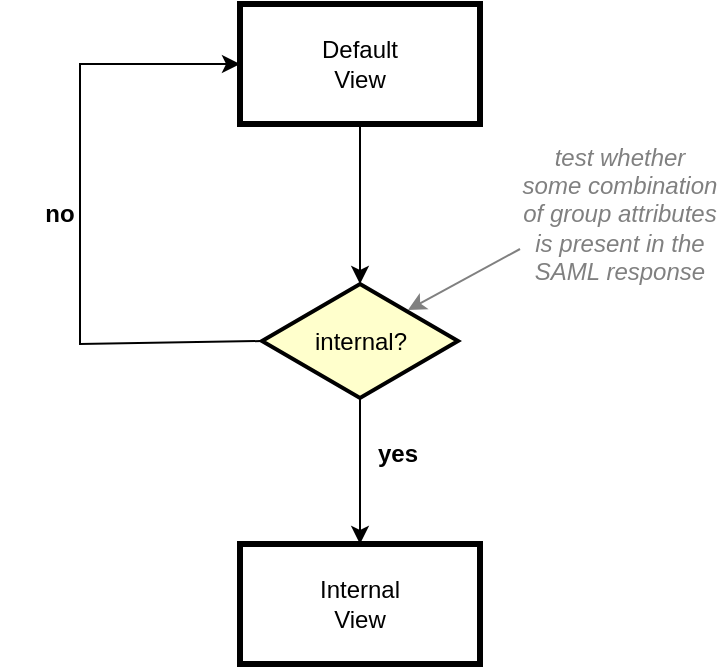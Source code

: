 <mxfile version="20.6.0" type="github">
  <diagram id="6a731a19-8d31-9384-78a2-239565b7b9f0" name="Page-1">
    <mxGraphModel dx="1834" dy="927" grid="1" gridSize="10" guides="1" tooltips="1" connect="1" arrows="1" fold="1" page="1" pageScale="1" pageWidth="1169" pageHeight="827" background="none" math="0" shadow="0">
      <root>
        <mxCell id="0" />
        <mxCell id="1" parent="0" />
        <mxCell id="Uty-CHmKhvLIPlD2pBUW-55" value="Default&lt;br&gt;View" style="rounded=0;whiteSpace=wrap;html=1;strokeWidth=3;" vertex="1" parent="1">
          <mxGeometry x="310" y="120" width="120" height="60" as="geometry" />
        </mxCell>
        <mxCell id="Uty-CHmKhvLIPlD2pBUW-59" value="internal?" style="shape=mxgraph.flowchart.decision;strokeWidth=2;gradientColor=none;gradientDirection=north;fontStyle=0;html=1;fillColor=#FFFFCC;" vertex="1" parent="1">
          <mxGeometry x="321" y="260" width="98" height="57" as="geometry" />
        </mxCell>
        <mxCell id="Uty-CHmKhvLIPlD2pBUW-61" value="" style="endArrow=classic;html=1;rounded=0;exitX=0.5;exitY=1;exitDx=0;exitDy=0;entryX=0.5;entryY=0;entryDx=0;entryDy=0;entryPerimeter=0;" edge="1" parent="1" source="Uty-CHmKhvLIPlD2pBUW-55" target="Uty-CHmKhvLIPlD2pBUW-59">
          <mxGeometry width="50" height="50" relative="1" as="geometry">
            <mxPoint x="840" y="290" as="sourcePoint" />
            <mxPoint x="890" y="240" as="targetPoint" />
          </mxGeometry>
        </mxCell>
        <mxCell id="Uty-CHmKhvLIPlD2pBUW-62" value="&lt;i&gt;&lt;font color=&quot;#808080&quot;&gt;test whether some combination of group attributes is present in the SAML response&lt;/font&gt;&lt;/i&gt;" style="text;html=1;strokeColor=none;fillColor=none;align=center;verticalAlign=middle;whiteSpace=wrap;rounded=0;strokeWidth=3;" vertex="1" parent="1">
          <mxGeometry x="450" y="190" width="100" height="70" as="geometry" />
        </mxCell>
        <mxCell id="Uty-CHmKhvLIPlD2pBUW-63" value="" style="endArrow=classic;html=1;rounded=0;exitX=0;exitY=0.75;exitDx=0;exitDy=0;entryX=0.745;entryY=0.228;entryDx=0;entryDy=0;entryPerimeter=0;strokeColor=#808080;" edge="1" parent="1" source="Uty-CHmKhvLIPlD2pBUW-62" target="Uty-CHmKhvLIPlD2pBUW-59">
          <mxGeometry width="50" height="50" relative="1" as="geometry">
            <mxPoint x="390" y="480" as="sourcePoint" />
            <mxPoint x="460" y="320" as="targetPoint" />
          </mxGeometry>
        </mxCell>
        <mxCell id="Uty-CHmKhvLIPlD2pBUW-64" value="" style="endArrow=classic;html=1;rounded=0;strokeColor=#000000;fontColor=#808080;exitX=0;exitY=0.5;exitDx=0;exitDy=0;exitPerimeter=0;entryX=0;entryY=0.5;entryDx=0;entryDy=0;" edge="1" parent="1" source="Uty-CHmKhvLIPlD2pBUW-59" target="Uty-CHmKhvLIPlD2pBUW-55">
          <mxGeometry width="50" height="50" relative="1" as="geometry">
            <mxPoint x="730" y="210" as="sourcePoint" />
            <mxPoint x="780" y="160" as="targetPoint" />
            <Array as="points">
              <mxPoint x="230" y="290" />
              <mxPoint x="230" y="150" />
            </Array>
          </mxGeometry>
        </mxCell>
        <mxCell id="Uty-CHmKhvLIPlD2pBUW-65" value="&lt;b&gt;&lt;font color=&quot;#000000&quot;&gt;no&lt;/font&gt;&lt;/b&gt;" style="text;html=1;strokeColor=none;fillColor=none;align=center;verticalAlign=middle;whiteSpace=wrap;rounded=0;strokeWidth=3;fontColor=#808080;" vertex="1" parent="1">
          <mxGeometry x="190" y="210" width="60" height="30" as="geometry" />
        </mxCell>
        <mxCell id="Uty-CHmKhvLIPlD2pBUW-66" value="Internal&lt;br&gt;View" style="rounded=0;whiteSpace=wrap;html=1;strokeWidth=3;" vertex="1" parent="1">
          <mxGeometry x="310" y="390" width="120" height="60" as="geometry" />
        </mxCell>
        <mxCell id="Uty-CHmKhvLIPlD2pBUW-67" value="" style="endArrow=classic;html=1;rounded=0;exitX=0.5;exitY=1;exitDx=0;exitDy=0;entryX=0.5;entryY=0;entryDx=0;entryDy=0;exitPerimeter=0;" edge="1" parent="1" source="Uty-CHmKhvLIPlD2pBUW-59" target="Uty-CHmKhvLIPlD2pBUW-66">
          <mxGeometry width="50" height="50" relative="1" as="geometry">
            <mxPoint x="340" y="320" as="sourcePoint" />
            <mxPoint x="340" y="400" as="targetPoint" />
          </mxGeometry>
        </mxCell>
        <mxCell id="Uty-CHmKhvLIPlD2pBUW-68" value="&lt;b&gt;&lt;font color=&quot;#000000&quot;&gt;yes&lt;/font&gt;&lt;/b&gt;" style="text;html=1;strokeColor=none;fillColor=none;align=center;verticalAlign=middle;whiteSpace=wrap;rounded=0;strokeWidth=3;fontColor=#808080;" vertex="1" parent="1">
          <mxGeometry x="359" y="330" width="60" height="30" as="geometry" />
        </mxCell>
      </root>
    </mxGraphModel>
  </diagram>
</mxfile>
